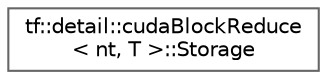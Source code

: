 digraph "类继承关系图"
{
 // LATEX_PDF_SIZE
  bgcolor="transparent";
  edge [fontname=Helvetica,fontsize=10,labelfontname=Helvetica,labelfontsize=10];
  node [fontname=Helvetica,fontsize=10,shape=box,height=0.2,width=0.4];
  rankdir="LR";
  Node0 [id="Node000000",label="tf::detail::cudaBlockReduce\l\< nt, T \>::Storage",height=0.2,width=0.4,color="grey40", fillcolor="white", style="filled",URL="$structtf_1_1detail_1_1cuda_block_reduce_1_1_storage.html",tooltip=" "];
}

